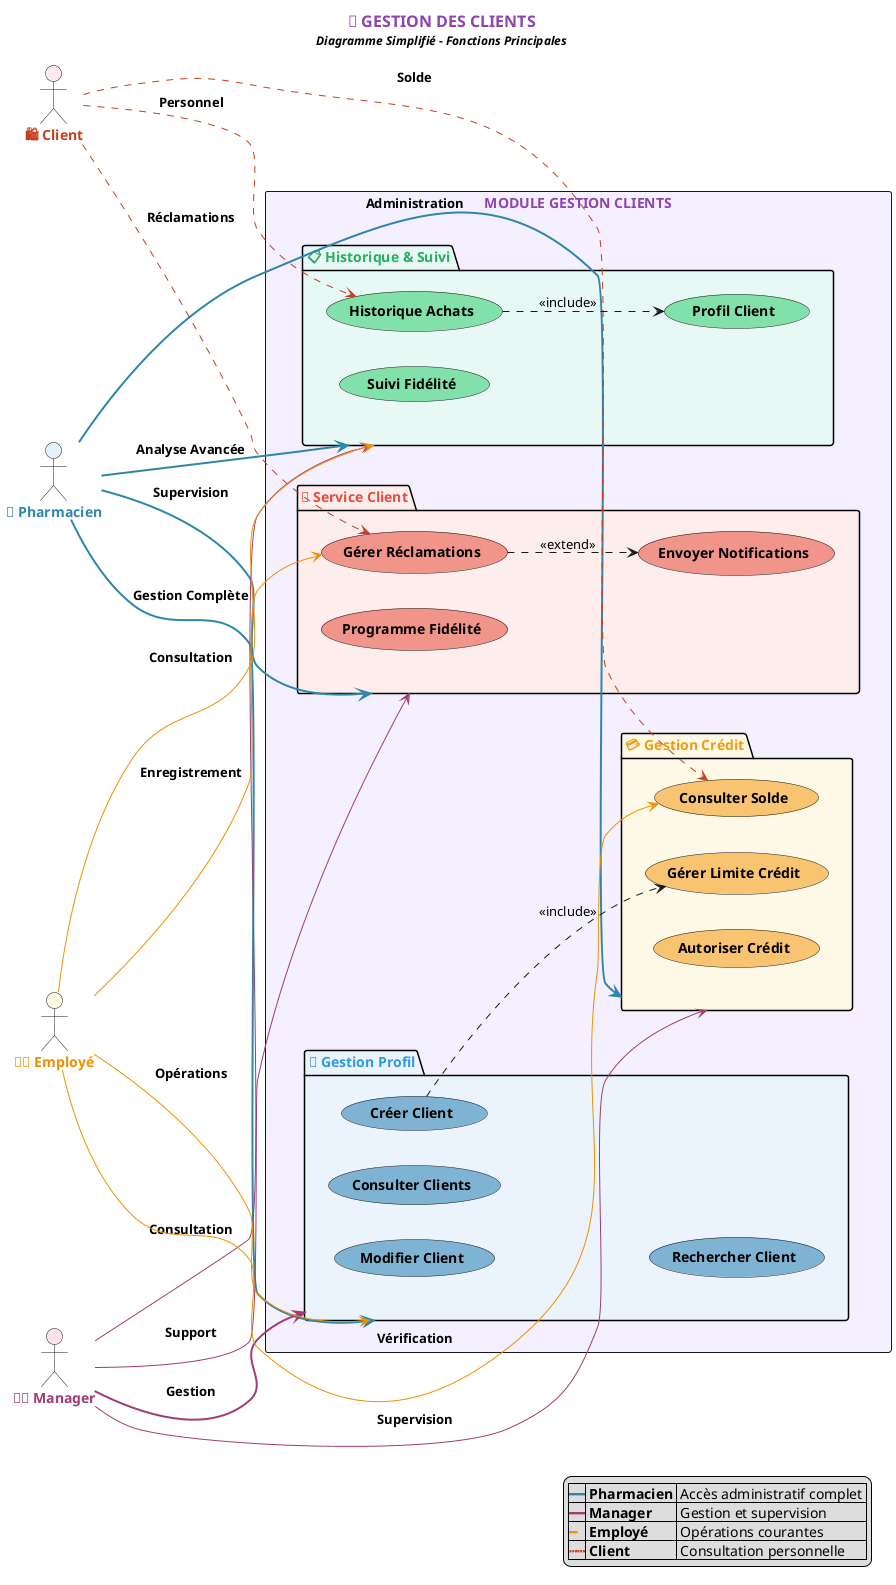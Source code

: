 @startuml Customer Management - Simplified Use Cases

!define PRIMARY_COLOR #8E44AD
!define SECONDARY_COLOR #3498DB
!define SUCCESS_COLOR #27AE60
!define WARNING_COLOR #F39C12

title <color:#8E44AD><size:16><b>👥 GESTION DES CLIENTS</b></size></color>\n<size:12><i>Diagramme Simplifié - Fonctions Principales</i></size>

left to right direction

actor "<color:#2E86AB><b>💊 Pharmacien</b></color>" as Pharmacist #E3F2FD
actor "<color:#A23B72><b>👨‍💼 Manager</b></color>" as Manager #FCE4EC
actor "<color:#F18F01><b>👩‍💼 Employé</b></color>" as Employee #FFF8E1
actor "<color:#C73E1D><b>🛍️ Client</b></color>" as Customer #FFEBEE

rectangle "<color:#8E44AD><b>MODULE GESTION CLIENTS</b></color>" as ClientModule #F4F0FF {

  package "<color:#3498DB><b>📝 Gestion Profil</b></color>" as ProfilePackage #EBF3FD {
    usecase "<b>Créer Client</b>" as UC_Create #7FB3D3
    usecase "<b>Modifier Client</b>" as UC_Edit #7FB3D3
    usecase "<b>Consulter Clients</b>" as UC_View #7FB3D3
    usecase "<b>Rechercher Client</b>" as UC_Search #7FB3D3
  }

  package "<color:#27AE60><b>📋 Historique & Suivi</b></color>" as HistoryPackage #E8F8F5 {
    usecase "<b>Historique Achats</b>" as UC_History #82E0AA
    usecase "<b>Suivi Fidélité</b>" as UC_Loyalty #82E0AA
    usecase "<b>Profil Client</b>" as UC_Profile #82E0AA
  }

  package "<color:#F39C12><b>💳 Gestion Crédit</b></color>" as CreditPackage #FEF9E7 {
    usecase "<b>Gérer Limite Crédit</b>" as UC_Credit #F8C471
    usecase "<b>Consulter Solde</b>" as UC_Balance #F8C471
    usecase "<b>Autoriser Crédit</b>" as UC_Authorize #F8C471
  }

  package "<color:#E74C3C><b>🎯 Service Client</b></color>" as ServicePackage #FDEDEC {
    usecase "<b>Gérer Réclamations</b>" as UC_Complaints #F1948A
    usecase "<b>Envoyer Notifications</b>" as UC_Notify #F1948A
    usecase "<b>Programme Fidélité</b>" as UC_LoyaltyProgram #F1948A
  }
}

' Relations simplifiées par niveau d'accès
Pharmacist -[#2E86AB,thickness=2]-> ProfilePackage : "<b>Gestion Complète</b>"
Pharmacist -[#2E86AB,thickness=2]-> HistoryPackage : "<b>Analyse Avancée</b>"
Pharmacist -[#2E86AB,thickness=2]-> CreditPackage : "<b>Administration</b>"
Pharmacist -[#2E86AB,thickness=2]-> ServicePackage : "<b>Supervision</b>"

Manager -[#A23B72,thickness=2]-> ProfilePackage : "<b>Gestion</b>"
Manager -[#A23B72,thickness=1]-> HistoryPackage : "<b>Consultation</b>"
Manager -[#A23B72,thickness=1]-> CreditPackage : "<b>Supervision</b>"
Manager -[#A23B72,thickness=1]-> ServicePackage : "<b>Support</b>"

Employee -[#F18F01,thickness=1]-> ProfilePackage : "<b>Opérations</b>"
Employee -[#F18F01,thickness=1]-> HistoryPackage : "<b>Consultation</b>"
Employee -[#F18F01,thickness=1]-> UC_Balance : "<b>Vérification</b>"
Employee -[#F18F01,thickness=1]-> UC_Complaints : "<b>Enregistrement</b>"

Customer -[#C73E1D,dashed]-> UC_History : "<b>Personnel</b>"
Customer -[#C73E1D,dashed]-> UC_Balance : "<b>Solde</b>"
Customer -[#C73E1D,dashed]-> UC_Complaints : "<b>Réclamations</b>"

' Relations fonctionnelles simplifiées
UC_Create ..> UC_Credit : <<include>>
UC_History ..> UC_Profile : <<include>>
UC_Complaints ..> UC_Notify : <<extend>>

' Légende claire
legend bottom right
|<color:#2E86AB>━━</color>| **Pharmacien** | Accès administratif complet |
|<color:#A23B72>━━</color>| **Manager** | Gestion et supervision |
|<color:#F18F01>━</color>| **Employé** | Opérations courantes |
|<color:#C73E1D>┅┅</color>| **Client** | Consultation personnelle |
endlegend

@enduml

@enduml
